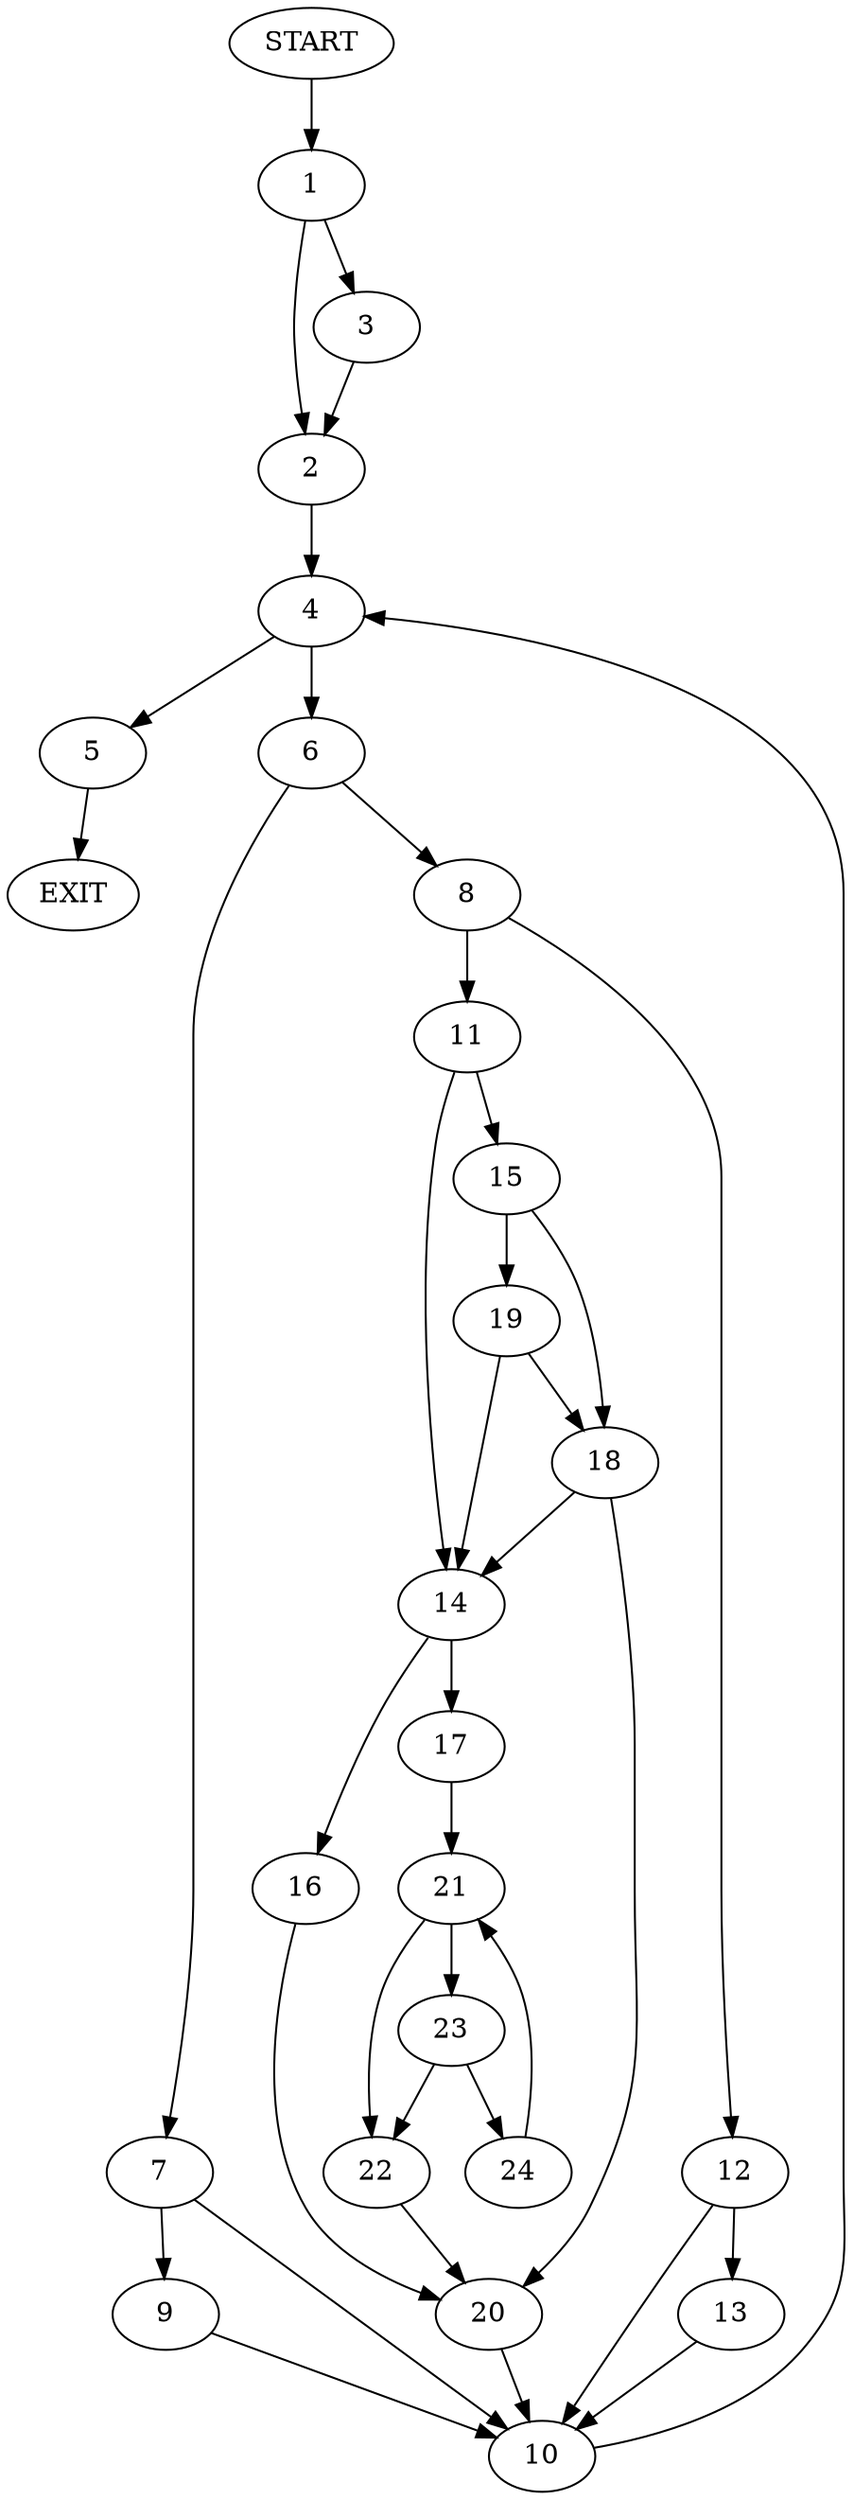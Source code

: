 digraph {
0 [label="START"]
25 [label="EXIT"]
0 -> 1
1 -> 2
1 -> 3
3 -> 2
2 -> 4
4 -> 5
4 -> 6
6 -> 7
6 -> 8
5 -> 25
7 -> 9
7 -> 10
8 -> 11
8 -> 12
10 -> 4
9 -> 10
12 -> 10
12 -> 13
11 -> 14
11 -> 15
13 -> 10
14 -> 16
14 -> 17
15 -> 18
15 -> 19
18 -> 20
18 -> 14
19 -> 18
19 -> 14
20 -> 10
16 -> 20
17 -> 21
21 -> 22
21 -> 23
22 -> 20
23 -> 24
23 -> 22
24 -> 21
}

